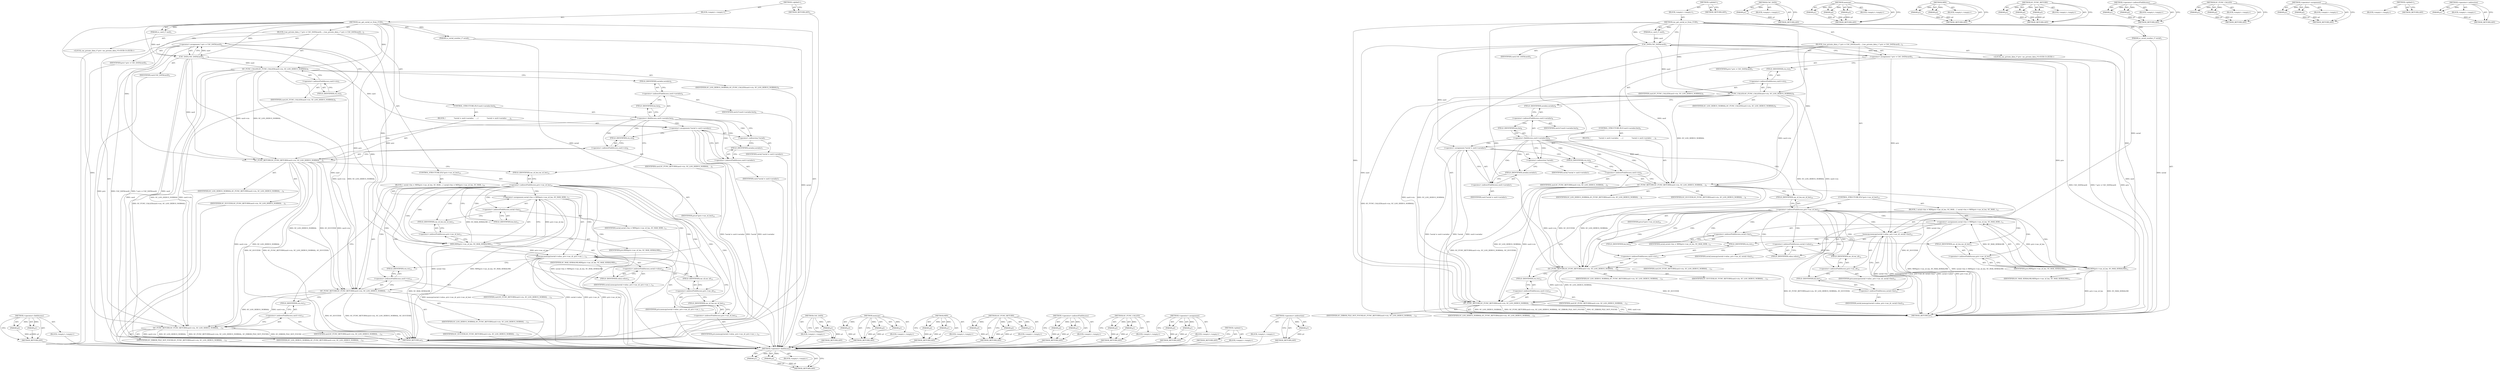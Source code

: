digraph "&lt;operator&gt;.indirection" {
vulnerable_119 [label=<(METHOD,&lt;operator&gt;.fieldAccess)>];
vulnerable_120 [label=<(PARAM,p1)>];
vulnerable_121 [label=<(PARAM,p2)>];
vulnerable_122 [label=<(BLOCK,&lt;empty&gt;,&lt;empty&gt;)>];
vulnerable_123 [label=<(METHOD_RETURN,ANY)>];
vulnerable_6 [label=<(METHOD,&lt;global&gt;)<SUB>1</SUB>>];
vulnerable_7 [label=<(BLOCK,&lt;empty&gt;,&lt;empty&gt;)<SUB>1</SUB>>];
vulnerable_8 [label=<(METHOD,cac_get_serial_nr_from_CUID)<SUB>1</SUB>>];
vulnerable_9 [label=<(PARAM,sc_card_t* card)<SUB>1</SUB>>];
vulnerable_10 [label=<(PARAM,sc_serial_number_t* serial)<SUB>1</SUB>>];
vulnerable_11 [label=<(BLOCK,{
	cac_private_data_t * priv = CAC_DATA(card);
...,{
	cac_private_data_t * priv = CAC_DATA(card);
...)<SUB>2</SUB>>];
vulnerable_12 [label="<(LOCAL,cac_private_data_t* priv: cac_private_data_t*)<SUB>3</SUB>>"];
vulnerable_13 [label=<(&lt;operator&gt;.assignment,* priv = CAC_DATA(card))<SUB>3</SUB>>];
vulnerable_14 [label=<(IDENTIFIER,priv,* priv = CAC_DATA(card))<SUB>3</SUB>>];
vulnerable_15 [label=<(CAC_DATA,CAC_DATA(card))<SUB>3</SUB>>];
vulnerable_16 [label=<(IDENTIFIER,card,CAC_DATA(card))<SUB>3</SUB>>];
vulnerable_17 [label=<(SC_FUNC_CALLED,SC_FUNC_CALLED(card-&gt;ctx, SC_LOG_DEBUG_NORMAL))<SUB>5</SUB>>];
vulnerable_18 [label=<(&lt;operator&gt;.indirectFieldAccess,card-&gt;ctx)<SUB>5</SUB>>];
vulnerable_19 [label=<(IDENTIFIER,card,SC_FUNC_CALLED(card-&gt;ctx, SC_LOG_DEBUG_NORMAL))<SUB>5</SUB>>];
vulnerable_20 [label=<(FIELD_IDENTIFIER,ctx,ctx)<SUB>5</SUB>>];
vulnerable_21 [label=<(IDENTIFIER,SC_LOG_DEBUG_NORMAL,SC_FUNC_CALLED(card-&gt;ctx, SC_LOG_DEBUG_NORMAL))<SUB>5</SUB>>];
vulnerable_22 [label=<(CONTROL_STRUCTURE,IF,if (card-&gt;serialnr.len))<SUB>6</SUB>>];
vulnerable_23 [label=<(&lt;operator&gt;.fieldAccess,card-&gt;serialnr.len)<SUB>6</SUB>>];
vulnerable_24 [label=<(&lt;operator&gt;.indirectFieldAccess,card-&gt;serialnr)<SUB>6</SUB>>];
vulnerable_25 [label=<(IDENTIFIER,card,if (card-&gt;serialnr.len))<SUB>6</SUB>>];
vulnerable_26 [label=<(FIELD_IDENTIFIER,serialnr,serialnr)<SUB>6</SUB>>];
vulnerable_27 [label=<(FIELD_IDENTIFIER,len,len)<SUB>6</SUB>>];
vulnerable_28 [label=<(BLOCK,{
                *serial = card-&gt;serialnr;
   ...,{
                *serial = card-&gt;serialnr;
   ...)<SUB>6</SUB>>];
vulnerable_29 [label=<(&lt;operator&gt;.assignment,*serial = card-&gt;serialnr)<SUB>7</SUB>>];
vulnerable_30 [label=<(&lt;operator&gt;.indirection,*serial)<SUB>7</SUB>>];
vulnerable_31 [label=<(IDENTIFIER,serial,*serial = card-&gt;serialnr)<SUB>7</SUB>>];
vulnerable_32 [label=<(&lt;operator&gt;.indirectFieldAccess,card-&gt;serialnr)<SUB>7</SUB>>];
vulnerable_33 [label=<(IDENTIFIER,card,*serial = card-&gt;serialnr)<SUB>7</SUB>>];
vulnerable_34 [label=<(FIELD_IDENTIFIER,serialnr,serialnr)<SUB>7</SUB>>];
vulnerable_35 [label=<(SC_FUNC_RETURN,SC_FUNC_RETURN(card-&gt;ctx, SC_LOG_DEBUG_NORMAL, ...)<SUB>8</SUB>>];
vulnerable_36 [label=<(&lt;operator&gt;.indirectFieldAccess,card-&gt;ctx)<SUB>8</SUB>>];
vulnerable_37 [label=<(IDENTIFIER,card,SC_FUNC_RETURN(card-&gt;ctx, SC_LOG_DEBUG_NORMAL, ...)<SUB>8</SUB>>];
vulnerable_38 [label=<(FIELD_IDENTIFIER,ctx,ctx)<SUB>8</SUB>>];
vulnerable_39 [label=<(IDENTIFIER,SC_LOG_DEBUG_NORMAL,SC_FUNC_RETURN(card-&gt;ctx, SC_LOG_DEBUG_NORMAL, ...)<SUB>8</SUB>>];
vulnerable_40 [label=<(IDENTIFIER,SC_SUCCESS,SC_FUNC_RETURN(card-&gt;ctx, SC_LOG_DEBUG_NORMAL, ...)<SUB>8</SUB>>];
vulnerable_41 [label=<(CONTROL_STRUCTURE,IF,if (priv-&gt;cac_id_len))<SUB>10</SUB>>];
vulnerable_42 [label=<(&lt;operator&gt;.indirectFieldAccess,priv-&gt;cac_id_len)<SUB>10</SUB>>];
vulnerable_43 [label=<(IDENTIFIER,priv,if (priv-&gt;cac_id_len))<SUB>10</SUB>>];
vulnerable_44 [label=<(FIELD_IDENTIFIER,cac_id_len,cac_id_len)<SUB>10</SUB>>];
vulnerable_45 [label=<(BLOCK,{
 		serial-&gt;len = MIN(priv-&gt;cac_id_len, SC_MAX...,{
 		serial-&gt;len = MIN(priv-&gt;cac_id_len, SC_MAX...)<SUB>10</SUB>>];
vulnerable_46 [label=<(&lt;operator&gt;.assignment,serial-&gt;len = MIN(priv-&gt;cac_id_len, SC_MAX_SERI...)<SUB>11</SUB>>];
vulnerable_47 [label=<(&lt;operator&gt;.indirectFieldAccess,serial-&gt;len)<SUB>11</SUB>>];
vulnerable_48 [label=<(IDENTIFIER,serial,serial-&gt;len = MIN(priv-&gt;cac_id_len, SC_MAX_SERI...)<SUB>11</SUB>>];
vulnerable_49 [label=<(FIELD_IDENTIFIER,len,len)<SUB>11</SUB>>];
vulnerable_50 [label=<(MIN,MIN(priv-&gt;cac_id_len, SC_MAX_SERIALNR))<SUB>11</SUB>>];
vulnerable_51 [label=<(&lt;operator&gt;.indirectFieldAccess,priv-&gt;cac_id_len)<SUB>11</SUB>>];
vulnerable_52 [label=<(IDENTIFIER,priv,MIN(priv-&gt;cac_id_len, SC_MAX_SERIALNR))<SUB>11</SUB>>];
vulnerable_53 [label=<(FIELD_IDENTIFIER,cac_id_len,cac_id_len)<SUB>11</SUB>>];
vulnerable_54 [label=<(IDENTIFIER,SC_MAX_SERIALNR,MIN(priv-&gt;cac_id_len, SC_MAX_SERIALNR))<SUB>11</SUB>>];
vulnerable_55 [label=<(memcpy,memcpy(serial-&gt;value, priv-&gt;cac_id, priv-&gt;cac_i...)<SUB>12</SUB>>];
vulnerable_56 [label=<(&lt;operator&gt;.indirectFieldAccess,serial-&gt;value)<SUB>12</SUB>>];
vulnerable_57 [label=<(IDENTIFIER,serial,memcpy(serial-&gt;value, priv-&gt;cac_id, priv-&gt;cac_i...)<SUB>12</SUB>>];
vulnerable_58 [label=<(FIELD_IDENTIFIER,value,value)<SUB>12</SUB>>];
vulnerable_59 [label=<(&lt;operator&gt;.indirectFieldAccess,priv-&gt;cac_id)<SUB>12</SUB>>];
vulnerable_60 [label=<(IDENTIFIER,priv,memcpy(serial-&gt;value, priv-&gt;cac_id, priv-&gt;cac_i...)<SUB>12</SUB>>];
vulnerable_61 [label=<(FIELD_IDENTIFIER,cac_id,cac_id)<SUB>12</SUB>>];
vulnerable_62 [label=<(&lt;operator&gt;.indirectFieldAccess,priv-&gt;cac_id_len)<SUB>12</SUB>>];
vulnerable_63 [label=<(IDENTIFIER,priv,memcpy(serial-&gt;value, priv-&gt;cac_id, priv-&gt;cac_i...)<SUB>12</SUB>>];
vulnerable_64 [label=<(FIELD_IDENTIFIER,cac_id_len,cac_id_len)<SUB>12</SUB>>];
vulnerable_65 [label=<(SC_FUNC_RETURN,SC_FUNC_RETURN(card-&gt;ctx, SC_LOG_DEBUG_NORMAL, ...)<SUB>13</SUB>>];
vulnerable_66 [label=<(&lt;operator&gt;.indirectFieldAccess,card-&gt;ctx)<SUB>13</SUB>>];
vulnerable_67 [label=<(IDENTIFIER,card,SC_FUNC_RETURN(card-&gt;ctx, SC_LOG_DEBUG_NORMAL, ...)<SUB>13</SUB>>];
vulnerable_68 [label=<(FIELD_IDENTIFIER,ctx,ctx)<SUB>13</SUB>>];
vulnerable_69 [label=<(IDENTIFIER,SC_LOG_DEBUG_NORMAL,SC_FUNC_RETURN(card-&gt;ctx, SC_LOG_DEBUG_NORMAL, ...)<SUB>13</SUB>>];
vulnerable_70 [label=<(IDENTIFIER,SC_SUCCESS,SC_FUNC_RETURN(card-&gt;ctx, SC_LOG_DEBUG_NORMAL, ...)<SUB>13</SUB>>];
vulnerable_71 [label=<(SC_FUNC_RETURN,SC_FUNC_RETURN(card-&gt;ctx, SC_LOG_DEBUG_NORMAL, ...)<SUB>15</SUB>>];
vulnerable_72 [label=<(&lt;operator&gt;.indirectFieldAccess,card-&gt;ctx)<SUB>15</SUB>>];
vulnerable_73 [label=<(IDENTIFIER,card,SC_FUNC_RETURN(card-&gt;ctx, SC_LOG_DEBUG_NORMAL, ...)<SUB>15</SUB>>];
vulnerable_74 [label=<(FIELD_IDENTIFIER,ctx,ctx)<SUB>15</SUB>>];
vulnerable_75 [label=<(IDENTIFIER,SC_LOG_DEBUG_NORMAL,SC_FUNC_RETURN(card-&gt;ctx, SC_LOG_DEBUG_NORMAL, ...)<SUB>15</SUB>>];
vulnerable_76 [label=<(IDENTIFIER,SC_ERROR_FILE_NOT_FOUND,SC_FUNC_RETURN(card-&gt;ctx, SC_LOG_DEBUG_NORMAL, ...)<SUB>15</SUB>>];
vulnerable_77 [label=<(METHOD_RETURN,int)<SUB>1</SUB>>];
vulnerable_79 [label=<(METHOD_RETURN,ANY)<SUB>1</SUB>>];
vulnerable_105 [label=<(METHOD,CAC_DATA)>];
vulnerable_106 [label=<(PARAM,p1)>];
vulnerable_107 [label=<(BLOCK,&lt;empty&gt;,&lt;empty&gt;)>];
vulnerable_108 [label=<(METHOD_RETURN,ANY)>];
vulnerable_139 [label=<(METHOD,memcpy)>];
vulnerable_140 [label=<(PARAM,p1)>];
vulnerable_141 [label=<(PARAM,p2)>];
vulnerable_142 [label=<(PARAM,p3)>];
vulnerable_143 [label=<(BLOCK,&lt;empty&gt;,&lt;empty&gt;)>];
vulnerable_144 [label=<(METHOD_RETURN,ANY)>];
vulnerable_134 [label=<(METHOD,MIN)>];
vulnerable_135 [label=<(PARAM,p1)>];
vulnerable_136 [label=<(PARAM,p2)>];
vulnerable_137 [label=<(BLOCK,&lt;empty&gt;,&lt;empty&gt;)>];
vulnerable_138 [label=<(METHOD_RETURN,ANY)>];
vulnerable_128 [label=<(METHOD,SC_FUNC_RETURN)>];
vulnerable_129 [label=<(PARAM,p1)>];
vulnerable_130 [label=<(PARAM,p2)>];
vulnerable_131 [label=<(PARAM,p3)>];
vulnerable_132 [label=<(BLOCK,&lt;empty&gt;,&lt;empty&gt;)>];
vulnerable_133 [label=<(METHOD_RETURN,ANY)>];
vulnerable_114 [label=<(METHOD,&lt;operator&gt;.indirectFieldAccess)>];
vulnerable_115 [label=<(PARAM,p1)>];
vulnerable_116 [label=<(PARAM,p2)>];
vulnerable_117 [label=<(BLOCK,&lt;empty&gt;,&lt;empty&gt;)>];
vulnerable_118 [label=<(METHOD_RETURN,ANY)>];
vulnerable_109 [label=<(METHOD,SC_FUNC_CALLED)>];
vulnerable_110 [label=<(PARAM,p1)>];
vulnerable_111 [label=<(PARAM,p2)>];
vulnerable_112 [label=<(BLOCK,&lt;empty&gt;,&lt;empty&gt;)>];
vulnerable_113 [label=<(METHOD_RETURN,ANY)>];
vulnerable_100 [label=<(METHOD,&lt;operator&gt;.assignment)>];
vulnerable_101 [label=<(PARAM,p1)>];
vulnerable_102 [label=<(PARAM,p2)>];
vulnerable_103 [label=<(BLOCK,&lt;empty&gt;,&lt;empty&gt;)>];
vulnerable_104 [label=<(METHOD_RETURN,ANY)>];
vulnerable_94 [label=<(METHOD,&lt;global&gt;)<SUB>1</SUB>>];
vulnerable_95 [label=<(BLOCK,&lt;empty&gt;,&lt;empty&gt;)>];
vulnerable_96 [label=<(METHOD_RETURN,ANY)>];
vulnerable_124 [label=<(METHOD,&lt;operator&gt;.indirection)>];
vulnerable_125 [label=<(PARAM,p1)>];
vulnerable_126 [label=<(BLOCK,&lt;empty&gt;,&lt;empty&gt;)>];
vulnerable_127 [label=<(METHOD_RETURN,ANY)>];
fixed_119 [label=<(METHOD,&lt;operator&gt;.fieldAccess)>];
fixed_120 [label=<(PARAM,p1)>];
fixed_121 [label=<(PARAM,p2)>];
fixed_122 [label=<(BLOCK,&lt;empty&gt;,&lt;empty&gt;)>];
fixed_123 [label=<(METHOD_RETURN,ANY)>];
fixed_6 [label=<(METHOD,&lt;global&gt;)<SUB>1</SUB>>];
fixed_7 [label=<(BLOCK,&lt;empty&gt;,&lt;empty&gt;)<SUB>1</SUB>>];
fixed_8 [label=<(METHOD,cac_get_serial_nr_from_CUID)<SUB>1</SUB>>];
fixed_9 [label=<(PARAM,sc_card_t* card)<SUB>1</SUB>>];
fixed_10 [label=<(PARAM,sc_serial_number_t* serial)<SUB>1</SUB>>];
fixed_11 [label=<(BLOCK,{
	cac_private_data_t * priv = CAC_DATA(card);
...,{
	cac_private_data_t * priv = CAC_DATA(card);
...)<SUB>2</SUB>>];
fixed_12 [label="<(LOCAL,cac_private_data_t* priv: cac_private_data_t*)<SUB>3</SUB>>"];
fixed_13 [label=<(&lt;operator&gt;.assignment,* priv = CAC_DATA(card))<SUB>3</SUB>>];
fixed_14 [label=<(IDENTIFIER,priv,* priv = CAC_DATA(card))<SUB>3</SUB>>];
fixed_15 [label=<(CAC_DATA,CAC_DATA(card))<SUB>3</SUB>>];
fixed_16 [label=<(IDENTIFIER,card,CAC_DATA(card))<SUB>3</SUB>>];
fixed_17 [label=<(SC_FUNC_CALLED,SC_FUNC_CALLED(card-&gt;ctx, SC_LOG_DEBUG_NORMAL))<SUB>5</SUB>>];
fixed_18 [label=<(&lt;operator&gt;.indirectFieldAccess,card-&gt;ctx)<SUB>5</SUB>>];
fixed_19 [label=<(IDENTIFIER,card,SC_FUNC_CALLED(card-&gt;ctx, SC_LOG_DEBUG_NORMAL))<SUB>5</SUB>>];
fixed_20 [label=<(FIELD_IDENTIFIER,ctx,ctx)<SUB>5</SUB>>];
fixed_21 [label=<(IDENTIFIER,SC_LOG_DEBUG_NORMAL,SC_FUNC_CALLED(card-&gt;ctx, SC_LOG_DEBUG_NORMAL))<SUB>5</SUB>>];
fixed_22 [label=<(CONTROL_STRUCTURE,IF,if (card-&gt;serialnr.len))<SUB>6</SUB>>];
fixed_23 [label=<(&lt;operator&gt;.fieldAccess,card-&gt;serialnr.len)<SUB>6</SUB>>];
fixed_24 [label=<(&lt;operator&gt;.indirectFieldAccess,card-&gt;serialnr)<SUB>6</SUB>>];
fixed_25 [label=<(IDENTIFIER,card,if (card-&gt;serialnr.len))<SUB>6</SUB>>];
fixed_26 [label=<(FIELD_IDENTIFIER,serialnr,serialnr)<SUB>6</SUB>>];
fixed_27 [label=<(FIELD_IDENTIFIER,len,len)<SUB>6</SUB>>];
fixed_28 [label=<(BLOCK,{
                *serial = card-&gt;serialnr;
   ...,{
                *serial = card-&gt;serialnr;
   ...)<SUB>6</SUB>>];
fixed_29 [label=<(&lt;operator&gt;.assignment,*serial = card-&gt;serialnr)<SUB>7</SUB>>];
fixed_30 [label=<(&lt;operator&gt;.indirection,*serial)<SUB>7</SUB>>];
fixed_31 [label=<(IDENTIFIER,serial,*serial = card-&gt;serialnr)<SUB>7</SUB>>];
fixed_32 [label=<(&lt;operator&gt;.indirectFieldAccess,card-&gt;serialnr)<SUB>7</SUB>>];
fixed_33 [label=<(IDENTIFIER,card,*serial = card-&gt;serialnr)<SUB>7</SUB>>];
fixed_34 [label=<(FIELD_IDENTIFIER,serialnr,serialnr)<SUB>7</SUB>>];
fixed_35 [label=<(SC_FUNC_RETURN,SC_FUNC_RETURN(card-&gt;ctx, SC_LOG_DEBUG_NORMAL, ...)<SUB>8</SUB>>];
fixed_36 [label=<(&lt;operator&gt;.indirectFieldAccess,card-&gt;ctx)<SUB>8</SUB>>];
fixed_37 [label=<(IDENTIFIER,card,SC_FUNC_RETURN(card-&gt;ctx, SC_LOG_DEBUG_NORMAL, ...)<SUB>8</SUB>>];
fixed_38 [label=<(FIELD_IDENTIFIER,ctx,ctx)<SUB>8</SUB>>];
fixed_39 [label=<(IDENTIFIER,SC_LOG_DEBUG_NORMAL,SC_FUNC_RETURN(card-&gt;ctx, SC_LOG_DEBUG_NORMAL, ...)<SUB>8</SUB>>];
fixed_40 [label=<(IDENTIFIER,SC_SUCCESS,SC_FUNC_RETURN(card-&gt;ctx, SC_LOG_DEBUG_NORMAL, ...)<SUB>8</SUB>>];
fixed_41 [label=<(CONTROL_STRUCTURE,IF,if (priv-&gt;cac_id_len))<SUB>10</SUB>>];
fixed_42 [label=<(&lt;operator&gt;.indirectFieldAccess,priv-&gt;cac_id_len)<SUB>10</SUB>>];
fixed_43 [label=<(IDENTIFIER,priv,if (priv-&gt;cac_id_len))<SUB>10</SUB>>];
fixed_44 [label=<(FIELD_IDENTIFIER,cac_id_len,cac_id_len)<SUB>10</SUB>>];
fixed_45 [label=<(BLOCK,{
 		serial-&gt;len = MIN(priv-&gt;cac_id_len, SC_MAX...,{
 		serial-&gt;len = MIN(priv-&gt;cac_id_len, SC_MAX...)<SUB>10</SUB>>];
fixed_46 [label=<(&lt;operator&gt;.assignment,serial-&gt;len = MIN(priv-&gt;cac_id_len, SC_MAX_SERI...)<SUB>11</SUB>>];
fixed_47 [label=<(&lt;operator&gt;.indirectFieldAccess,serial-&gt;len)<SUB>11</SUB>>];
fixed_48 [label=<(IDENTIFIER,serial,serial-&gt;len = MIN(priv-&gt;cac_id_len, SC_MAX_SERI...)<SUB>11</SUB>>];
fixed_49 [label=<(FIELD_IDENTIFIER,len,len)<SUB>11</SUB>>];
fixed_50 [label=<(MIN,MIN(priv-&gt;cac_id_len, SC_MAX_SERIALNR))<SUB>11</SUB>>];
fixed_51 [label=<(&lt;operator&gt;.indirectFieldAccess,priv-&gt;cac_id_len)<SUB>11</SUB>>];
fixed_52 [label=<(IDENTIFIER,priv,MIN(priv-&gt;cac_id_len, SC_MAX_SERIALNR))<SUB>11</SUB>>];
fixed_53 [label=<(FIELD_IDENTIFIER,cac_id_len,cac_id_len)<SUB>11</SUB>>];
fixed_54 [label=<(IDENTIFIER,SC_MAX_SERIALNR,MIN(priv-&gt;cac_id_len, SC_MAX_SERIALNR))<SUB>11</SUB>>];
fixed_55 [label=<(memcpy,memcpy(serial-&gt;value, priv-&gt;cac_id, serial-&gt;len))<SUB>12</SUB>>];
fixed_56 [label=<(&lt;operator&gt;.indirectFieldAccess,serial-&gt;value)<SUB>12</SUB>>];
fixed_57 [label=<(IDENTIFIER,serial,memcpy(serial-&gt;value, priv-&gt;cac_id, serial-&gt;len))<SUB>12</SUB>>];
fixed_58 [label=<(FIELD_IDENTIFIER,value,value)<SUB>12</SUB>>];
fixed_59 [label=<(&lt;operator&gt;.indirectFieldAccess,priv-&gt;cac_id)<SUB>12</SUB>>];
fixed_60 [label=<(IDENTIFIER,priv,memcpy(serial-&gt;value, priv-&gt;cac_id, serial-&gt;len))<SUB>12</SUB>>];
fixed_61 [label=<(FIELD_IDENTIFIER,cac_id,cac_id)<SUB>12</SUB>>];
fixed_62 [label=<(&lt;operator&gt;.indirectFieldAccess,serial-&gt;len)<SUB>12</SUB>>];
fixed_63 [label=<(IDENTIFIER,serial,memcpy(serial-&gt;value, priv-&gt;cac_id, serial-&gt;len))<SUB>12</SUB>>];
fixed_64 [label=<(FIELD_IDENTIFIER,len,len)<SUB>12</SUB>>];
fixed_65 [label=<(SC_FUNC_RETURN,SC_FUNC_RETURN(card-&gt;ctx, SC_LOG_DEBUG_NORMAL, ...)<SUB>13</SUB>>];
fixed_66 [label=<(&lt;operator&gt;.indirectFieldAccess,card-&gt;ctx)<SUB>13</SUB>>];
fixed_67 [label=<(IDENTIFIER,card,SC_FUNC_RETURN(card-&gt;ctx, SC_LOG_DEBUG_NORMAL, ...)<SUB>13</SUB>>];
fixed_68 [label=<(FIELD_IDENTIFIER,ctx,ctx)<SUB>13</SUB>>];
fixed_69 [label=<(IDENTIFIER,SC_LOG_DEBUG_NORMAL,SC_FUNC_RETURN(card-&gt;ctx, SC_LOG_DEBUG_NORMAL, ...)<SUB>13</SUB>>];
fixed_70 [label=<(IDENTIFIER,SC_SUCCESS,SC_FUNC_RETURN(card-&gt;ctx, SC_LOG_DEBUG_NORMAL, ...)<SUB>13</SUB>>];
fixed_71 [label=<(SC_FUNC_RETURN,SC_FUNC_RETURN(card-&gt;ctx, SC_LOG_DEBUG_NORMAL, ...)<SUB>15</SUB>>];
fixed_72 [label=<(&lt;operator&gt;.indirectFieldAccess,card-&gt;ctx)<SUB>15</SUB>>];
fixed_73 [label=<(IDENTIFIER,card,SC_FUNC_RETURN(card-&gt;ctx, SC_LOG_DEBUG_NORMAL, ...)<SUB>15</SUB>>];
fixed_74 [label=<(FIELD_IDENTIFIER,ctx,ctx)<SUB>15</SUB>>];
fixed_75 [label=<(IDENTIFIER,SC_LOG_DEBUG_NORMAL,SC_FUNC_RETURN(card-&gt;ctx, SC_LOG_DEBUG_NORMAL, ...)<SUB>15</SUB>>];
fixed_76 [label=<(IDENTIFIER,SC_ERROR_FILE_NOT_FOUND,SC_FUNC_RETURN(card-&gt;ctx, SC_LOG_DEBUG_NORMAL, ...)<SUB>15</SUB>>];
fixed_77 [label=<(METHOD_RETURN,int)<SUB>1</SUB>>];
fixed_79 [label=<(METHOD_RETURN,ANY)<SUB>1</SUB>>];
fixed_105 [label=<(METHOD,CAC_DATA)>];
fixed_106 [label=<(PARAM,p1)>];
fixed_107 [label=<(BLOCK,&lt;empty&gt;,&lt;empty&gt;)>];
fixed_108 [label=<(METHOD_RETURN,ANY)>];
fixed_139 [label=<(METHOD,memcpy)>];
fixed_140 [label=<(PARAM,p1)>];
fixed_141 [label=<(PARAM,p2)>];
fixed_142 [label=<(PARAM,p3)>];
fixed_143 [label=<(BLOCK,&lt;empty&gt;,&lt;empty&gt;)>];
fixed_144 [label=<(METHOD_RETURN,ANY)>];
fixed_134 [label=<(METHOD,MIN)>];
fixed_135 [label=<(PARAM,p1)>];
fixed_136 [label=<(PARAM,p2)>];
fixed_137 [label=<(BLOCK,&lt;empty&gt;,&lt;empty&gt;)>];
fixed_138 [label=<(METHOD_RETURN,ANY)>];
fixed_128 [label=<(METHOD,SC_FUNC_RETURN)>];
fixed_129 [label=<(PARAM,p1)>];
fixed_130 [label=<(PARAM,p2)>];
fixed_131 [label=<(PARAM,p3)>];
fixed_132 [label=<(BLOCK,&lt;empty&gt;,&lt;empty&gt;)>];
fixed_133 [label=<(METHOD_RETURN,ANY)>];
fixed_114 [label=<(METHOD,&lt;operator&gt;.indirectFieldAccess)>];
fixed_115 [label=<(PARAM,p1)>];
fixed_116 [label=<(PARAM,p2)>];
fixed_117 [label=<(BLOCK,&lt;empty&gt;,&lt;empty&gt;)>];
fixed_118 [label=<(METHOD_RETURN,ANY)>];
fixed_109 [label=<(METHOD,SC_FUNC_CALLED)>];
fixed_110 [label=<(PARAM,p1)>];
fixed_111 [label=<(PARAM,p2)>];
fixed_112 [label=<(BLOCK,&lt;empty&gt;,&lt;empty&gt;)>];
fixed_113 [label=<(METHOD_RETURN,ANY)>];
fixed_100 [label=<(METHOD,&lt;operator&gt;.assignment)>];
fixed_101 [label=<(PARAM,p1)>];
fixed_102 [label=<(PARAM,p2)>];
fixed_103 [label=<(BLOCK,&lt;empty&gt;,&lt;empty&gt;)>];
fixed_104 [label=<(METHOD_RETURN,ANY)>];
fixed_94 [label=<(METHOD,&lt;global&gt;)<SUB>1</SUB>>];
fixed_95 [label=<(BLOCK,&lt;empty&gt;,&lt;empty&gt;)>];
fixed_96 [label=<(METHOD_RETURN,ANY)>];
fixed_124 [label=<(METHOD,&lt;operator&gt;.indirection)>];
fixed_125 [label=<(PARAM,p1)>];
fixed_126 [label=<(BLOCK,&lt;empty&gt;,&lt;empty&gt;)>];
fixed_127 [label=<(METHOD_RETURN,ANY)>];
vulnerable_119 -> vulnerable_120  [key=0, label="AST: "];
vulnerable_119 -> vulnerable_120  [key=1, label="DDG: "];
vulnerable_119 -> vulnerable_122  [key=0, label="AST: "];
vulnerable_119 -> vulnerable_121  [key=0, label="AST: "];
vulnerable_119 -> vulnerable_121  [key=1, label="DDG: "];
vulnerable_119 -> vulnerable_123  [key=0, label="AST: "];
vulnerable_119 -> vulnerable_123  [key=1, label="CFG: "];
vulnerable_120 -> vulnerable_123  [key=0, label="DDG: p1"];
vulnerable_121 -> vulnerable_123  [key=0, label="DDG: p2"];
vulnerable_122 -> fixed_119  [key=0];
vulnerable_123 -> fixed_119  [key=0];
vulnerable_6 -> vulnerable_7  [key=0, label="AST: "];
vulnerable_6 -> vulnerable_79  [key=0, label="AST: "];
vulnerable_6 -> vulnerable_79  [key=1, label="CFG: "];
vulnerable_7 -> vulnerable_8  [key=0, label="AST: "];
vulnerable_8 -> vulnerable_9  [key=0, label="AST: "];
vulnerable_8 -> vulnerable_9  [key=1, label="DDG: "];
vulnerable_8 -> vulnerable_10  [key=0, label="AST: "];
vulnerable_8 -> vulnerable_10  [key=1, label="DDG: "];
vulnerable_8 -> vulnerable_11  [key=0, label="AST: "];
vulnerable_8 -> vulnerable_77  [key=0, label="AST: "];
vulnerable_8 -> vulnerable_15  [key=0, label="CFG: "];
vulnerable_8 -> vulnerable_15  [key=1, label="DDG: "];
vulnerable_8 -> vulnerable_17  [key=0, label="DDG: "];
vulnerable_8 -> vulnerable_71  [key=0, label="DDG: "];
vulnerable_8 -> vulnerable_35  [key=0, label="DDG: "];
vulnerable_8 -> vulnerable_65  [key=0, label="DDG: "];
vulnerable_8 -> vulnerable_50  [key=0, label="DDG: "];
vulnerable_9 -> vulnerable_15  [key=0, label="DDG: card"];
vulnerable_10 -> vulnerable_77  [key=0, label="DDG: serial"];
vulnerable_10 -> vulnerable_55  [key=0, label="DDG: serial"];
vulnerable_11 -> vulnerable_12  [key=0, label="AST: "];
vulnerable_11 -> vulnerable_13  [key=0, label="AST: "];
vulnerable_11 -> vulnerable_17  [key=0, label="AST: "];
vulnerable_11 -> vulnerable_22  [key=0, label="AST: "];
vulnerable_11 -> vulnerable_41  [key=0, label="AST: "];
vulnerable_11 -> vulnerable_71  [key=0, label="AST: "];
vulnerable_12 -> fixed_119  [key=0];
vulnerable_13 -> vulnerable_14  [key=0, label="AST: "];
vulnerable_13 -> vulnerable_15  [key=0, label="AST: "];
vulnerable_13 -> vulnerable_20  [key=0, label="CFG: "];
vulnerable_13 -> vulnerable_77  [key=0, label="DDG: priv"];
vulnerable_13 -> vulnerable_77  [key=1, label="DDG: CAC_DATA(card)"];
vulnerable_13 -> vulnerable_77  [key=2, label="DDG: * priv = CAC_DATA(card)"];
vulnerable_13 -> vulnerable_55  [key=0, label="DDG: priv"];
vulnerable_13 -> vulnerable_50  [key=0, label="DDG: priv"];
vulnerable_14 -> fixed_119  [key=0];
vulnerable_15 -> vulnerable_16  [key=0, label="AST: "];
vulnerable_15 -> vulnerable_13  [key=0, label="CFG: "];
vulnerable_15 -> vulnerable_13  [key=1, label="DDG: card"];
vulnerable_15 -> vulnerable_77  [key=0, label="DDG: card"];
vulnerable_15 -> vulnerable_17  [key=0, label="DDG: card"];
vulnerable_15 -> vulnerable_71  [key=0, label="DDG: card"];
vulnerable_15 -> vulnerable_29  [key=0, label="DDG: card"];
vulnerable_15 -> vulnerable_35  [key=0, label="DDG: card"];
vulnerable_15 -> vulnerable_65  [key=0, label="DDG: card"];
vulnerable_16 -> fixed_119  [key=0];
vulnerable_17 -> vulnerable_18  [key=0, label="AST: "];
vulnerable_17 -> vulnerable_21  [key=0, label="AST: "];
vulnerable_17 -> vulnerable_26  [key=0, label="CFG: "];
vulnerable_17 -> vulnerable_77  [key=0, label="DDG: SC_FUNC_CALLED(card-&gt;ctx, SC_LOG_DEBUG_NORMAL)"];
vulnerable_17 -> vulnerable_71  [key=0, label="DDG: card-&gt;ctx"];
vulnerable_17 -> vulnerable_71  [key=1, label="DDG: SC_LOG_DEBUG_NORMAL"];
vulnerable_17 -> vulnerable_35  [key=0, label="DDG: card-&gt;ctx"];
vulnerable_17 -> vulnerable_35  [key=1, label="DDG: SC_LOG_DEBUG_NORMAL"];
vulnerable_17 -> vulnerable_65  [key=0, label="DDG: card-&gt;ctx"];
vulnerable_17 -> vulnerable_65  [key=1, label="DDG: SC_LOG_DEBUG_NORMAL"];
vulnerable_18 -> vulnerable_19  [key=0, label="AST: "];
vulnerable_18 -> vulnerable_20  [key=0, label="AST: "];
vulnerable_18 -> vulnerable_17  [key=0, label="CFG: "];
vulnerable_19 -> fixed_119  [key=0];
vulnerable_20 -> vulnerable_18  [key=0, label="CFG: "];
vulnerable_21 -> fixed_119  [key=0];
vulnerable_22 -> vulnerable_23  [key=0, label="AST: "];
vulnerable_22 -> vulnerable_28  [key=0, label="AST: "];
vulnerable_23 -> vulnerable_24  [key=0, label="AST: "];
vulnerable_23 -> vulnerable_27  [key=0, label="AST: "];
vulnerable_23 -> vulnerable_30  [key=0, label="CFG: "];
vulnerable_23 -> vulnerable_30  [key=1, label="CDG: "];
vulnerable_23 -> vulnerable_44  [key=0, label="CFG: "];
vulnerable_23 -> vulnerable_34  [key=0, label="CDG: "];
vulnerable_23 -> vulnerable_32  [key=0, label="CDG: "];
vulnerable_23 -> vulnerable_36  [key=0, label="CDG: "];
vulnerable_23 -> vulnerable_38  [key=0, label="CDG: "];
vulnerable_23 -> vulnerable_29  [key=0, label="CDG: "];
vulnerable_23 -> vulnerable_35  [key=0, label="CDG: "];
vulnerable_24 -> vulnerable_25  [key=0, label="AST: "];
vulnerable_24 -> vulnerable_26  [key=0, label="AST: "];
vulnerable_24 -> vulnerable_27  [key=0, label="CFG: "];
vulnerable_25 -> fixed_119  [key=0];
vulnerable_26 -> vulnerable_24  [key=0, label="CFG: "];
vulnerable_27 -> vulnerable_23  [key=0, label="CFG: "];
vulnerable_28 -> vulnerable_29  [key=0, label="AST: "];
vulnerable_28 -> vulnerable_35  [key=0, label="AST: "];
vulnerable_29 -> vulnerable_30  [key=0, label="AST: "];
vulnerable_29 -> vulnerable_32  [key=0, label="AST: "];
vulnerable_29 -> vulnerable_38  [key=0, label="CFG: "];
vulnerable_29 -> vulnerable_77  [key=0, label="DDG: *serial"];
vulnerable_29 -> vulnerable_77  [key=1, label="DDG: card-&gt;serialnr"];
vulnerable_29 -> vulnerable_77  [key=2, label="DDG: *serial = card-&gt;serialnr"];
vulnerable_30 -> vulnerable_31  [key=0, label="AST: "];
vulnerable_30 -> vulnerable_34  [key=0, label="CFG: "];
vulnerable_31 -> fixed_119  [key=0];
vulnerable_32 -> vulnerable_33  [key=0, label="AST: "];
vulnerable_32 -> vulnerable_34  [key=0, label="AST: "];
vulnerable_32 -> vulnerable_29  [key=0, label="CFG: "];
vulnerable_33 -> fixed_119  [key=0];
vulnerable_34 -> vulnerable_32  [key=0, label="CFG: "];
vulnerable_35 -> vulnerable_36  [key=0, label="AST: "];
vulnerable_35 -> vulnerable_39  [key=0, label="AST: "];
vulnerable_35 -> vulnerable_40  [key=0, label="AST: "];
vulnerable_35 -> vulnerable_44  [key=0, label="CFG: "];
vulnerable_35 -> vulnerable_77  [key=0, label="DDG: SC_SUCCESS"];
vulnerable_35 -> vulnerable_77  [key=1, label="DDG: SC_FUNC_RETURN(card-&gt;ctx, SC_LOG_DEBUG_NORMAL, SC_SUCCESS)"];
vulnerable_35 -> vulnerable_71  [key=0, label="DDG: card-&gt;ctx"];
vulnerable_35 -> vulnerable_71  [key=1, label="DDG: SC_LOG_DEBUG_NORMAL"];
vulnerable_35 -> vulnerable_65  [key=0, label="DDG: card-&gt;ctx"];
vulnerable_35 -> vulnerable_65  [key=1, label="DDG: SC_LOG_DEBUG_NORMAL"];
vulnerable_35 -> vulnerable_65  [key=2, label="DDG: SC_SUCCESS"];
vulnerable_36 -> vulnerable_37  [key=0, label="AST: "];
vulnerable_36 -> vulnerable_38  [key=0, label="AST: "];
vulnerable_36 -> vulnerable_35  [key=0, label="CFG: "];
vulnerable_37 -> fixed_119  [key=0];
vulnerable_38 -> vulnerable_36  [key=0, label="CFG: "];
vulnerable_39 -> fixed_119  [key=0];
vulnerable_40 -> fixed_119  [key=0];
vulnerable_41 -> vulnerable_42  [key=0, label="AST: "];
vulnerable_41 -> vulnerable_45  [key=0, label="AST: "];
vulnerable_42 -> vulnerable_43  [key=0, label="AST: "];
vulnerable_42 -> vulnerable_44  [key=0, label="AST: "];
vulnerable_42 -> vulnerable_49  [key=0, label="CFG: "];
vulnerable_42 -> vulnerable_49  [key=1, label="CDG: "];
vulnerable_42 -> vulnerable_74  [key=0, label="CFG: "];
vulnerable_42 -> vulnerable_47  [key=0, label="CDG: "];
vulnerable_42 -> vulnerable_58  [key=0, label="CDG: "];
vulnerable_42 -> vulnerable_68  [key=0, label="CDG: "];
vulnerable_42 -> vulnerable_61  [key=0, label="CDG: "];
vulnerable_42 -> vulnerable_64  [key=0, label="CDG: "];
vulnerable_42 -> vulnerable_51  [key=0, label="CDG: "];
vulnerable_42 -> vulnerable_66  [key=0, label="CDG: "];
vulnerable_42 -> vulnerable_46  [key=0, label="CDG: "];
vulnerable_42 -> vulnerable_53  [key=0, label="CDG: "];
vulnerable_42 -> vulnerable_56  [key=0, label="CDG: "];
vulnerable_42 -> vulnerable_65  [key=0, label="CDG: "];
vulnerable_42 -> vulnerable_50  [key=0, label="CDG: "];
vulnerable_42 -> vulnerable_59  [key=0, label="CDG: "];
vulnerable_42 -> vulnerable_55  [key=0, label="CDG: "];
vulnerable_42 -> vulnerable_62  [key=0, label="CDG: "];
vulnerable_43 -> fixed_119  [key=0];
vulnerable_44 -> vulnerable_42  [key=0, label="CFG: "];
vulnerable_45 -> vulnerable_46  [key=0, label="AST: "];
vulnerable_45 -> vulnerable_55  [key=0, label="AST: "];
vulnerable_45 -> vulnerable_65  [key=0, label="AST: "];
vulnerable_46 -> vulnerable_47  [key=0, label="AST: "];
vulnerable_46 -> vulnerable_50  [key=0, label="AST: "];
vulnerable_46 -> vulnerable_58  [key=0, label="CFG: "];
vulnerable_46 -> vulnerable_77  [key=0, label="DDG: serial-&gt;len"];
vulnerable_46 -> vulnerable_77  [key=1, label="DDG: MIN(priv-&gt;cac_id_len, SC_MAX_SERIALNR)"];
vulnerable_46 -> vulnerable_77  [key=2, label="DDG: serial-&gt;len = MIN(priv-&gt;cac_id_len, SC_MAX_SERIALNR)"];
vulnerable_47 -> vulnerable_48  [key=0, label="AST: "];
vulnerable_47 -> vulnerable_49  [key=0, label="AST: "];
vulnerable_47 -> vulnerable_53  [key=0, label="CFG: "];
vulnerable_48 -> fixed_119  [key=0];
vulnerable_49 -> vulnerable_47  [key=0, label="CFG: "];
vulnerable_50 -> vulnerable_51  [key=0, label="AST: "];
vulnerable_50 -> vulnerable_54  [key=0, label="AST: "];
vulnerable_50 -> vulnerable_46  [key=0, label="CFG: "];
vulnerable_50 -> vulnerable_46  [key=1, label="DDG: priv-&gt;cac_id_len"];
vulnerable_50 -> vulnerable_46  [key=2, label="DDG: SC_MAX_SERIALNR"];
vulnerable_50 -> vulnerable_77  [key=0, label="DDG: SC_MAX_SERIALNR"];
vulnerable_50 -> vulnerable_55  [key=0, label="DDG: priv-&gt;cac_id_len"];
vulnerable_51 -> vulnerable_52  [key=0, label="AST: "];
vulnerable_51 -> vulnerable_53  [key=0, label="AST: "];
vulnerable_51 -> vulnerable_50  [key=0, label="CFG: "];
vulnerable_52 -> fixed_119  [key=0];
vulnerable_53 -> vulnerable_51  [key=0, label="CFG: "];
vulnerable_54 -> fixed_119  [key=0];
vulnerable_55 -> vulnerable_56  [key=0, label="AST: "];
vulnerable_55 -> vulnerable_59  [key=0, label="AST: "];
vulnerable_55 -> vulnerable_62  [key=0, label="AST: "];
vulnerable_55 -> vulnerable_68  [key=0, label="CFG: "];
vulnerable_55 -> vulnerable_77  [key=0, label="DDG: serial-&gt;value"];
vulnerable_55 -> vulnerable_77  [key=1, label="DDG: priv-&gt;cac_id"];
vulnerable_55 -> vulnerable_77  [key=2, label="DDG: priv-&gt;cac_id_len"];
vulnerable_55 -> vulnerable_77  [key=3, label="DDG: memcpy(serial-&gt;value, priv-&gt;cac_id, priv-&gt;cac_id_len)"];
vulnerable_56 -> vulnerable_57  [key=0, label="AST: "];
vulnerable_56 -> vulnerable_58  [key=0, label="AST: "];
vulnerable_56 -> vulnerable_61  [key=0, label="CFG: "];
vulnerable_57 -> fixed_119  [key=0];
vulnerable_58 -> vulnerable_56  [key=0, label="CFG: "];
vulnerable_59 -> vulnerable_60  [key=0, label="AST: "];
vulnerable_59 -> vulnerable_61  [key=0, label="AST: "];
vulnerable_59 -> vulnerable_64  [key=0, label="CFG: "];
vulnerable_60 -> fixed_119  [key=0];
vulnerable_61 -> vulnerable_59  [key=0, label="CFG: "];
vulnerable_62 -> vulnerable_63  [key=0, label="AST: "];
vulnerable_62 -> vulnerable_64  [key=0, label="AST: "];
vulnerable_62 -> vulnerable_55  [key=0, label="CFG: "];
vulnerable_63 -> fixed_119  [key=0];
vulnerable_64 -> vulnerable_62  [key=0, label="CFG: "];
vulnerable_65 -> vulnerable_66  [key=0, label="AST: "];
vulnerable_65 -> vulnerable_69  [key=0, label="AST: "];
vulnerable_65 -> vulnerable_70  [key=0, label="AST: "];
vulnerable_65 -> vulnerable_74  [key=0, label="CFG: "];
vulnerable_65 -> vulnerable_77  [key=0, label="DDG: SC_SUCCESS"];
vulnerable_65 -> vulnerable_77  [key=1, label="DDG: SC_FUNC_RETURN(card-&gt;ctx, SC_LOG_DEBUG_NORMAL, SC_SUCCESS)"];
vulnerable_65 -> vulnerable_71  [key=0, label="DDG: card-&gt;ctx"];
vulnerable_65 -> vulnerable_71  [key=1, label="DDG: SC_LOG_DEBUG_NORMAL"];
vulnerable_66 -> vulnerable_67  [key=0, label="AST: "];
vulnerable_66 -> vulnerable_68  [key=0, label="AST: "];
vulnerable_66 -> vulnerable_65  [key=0, label="CFG: "];
vulnerable_67 -> fixed_119  [key=0];
vulnerable_68 -> vulnerable_66  [key=0, label="CFG: "];
vulnerable_69 -> fixed_119  [key=0];
vulnerable_70 -> fixed_119  [key=0];
vulnerable_71 -> vulnerable_72  [key=0, label="AST: "];
vulnerable_71 -> vulnerable_75  [key=0, label="AST: "];
vulnerable_71 -> vulnerable_76  [key=0, label="AST: "];
vulnerable_71 -> vulnerable_77  [key=0, label="CFG: "];
vulnerable_71 -> vulnerable_77  [key=1, label="DDG: card-&gt;ctx"];
vulnerable_71 -> vulnerable_77  [key=2, label="DDG: SC_LOG_DEBUG_NORMAL"];
vulnerable_71 -> vulnerable_77  [key=3, label="DDG: SC_FUNC_RETURN(card-&gt;ctx, SC_LOG_DEBUG_NORMAL, SC_ERROR_FILE_NOT_FOUND)"];
vulnerable_71 -> vulnerable_77  [key=4, label="DDG: SC_ERROR_FILE_NOT_FOUND"];
vulnerable_72 -> vulnerable_73  [key=0, label="AST: "];
vulnerable_72 -> vulnerable_74  [key=0, label="AST: "];
vulnerable_72 -> vulnerable_71  [key=0, label="CFG: "];
vulnerable_73 -> fixed_119  [key=0];
vulnerable_74 -> vulnerable_72  [key=0, label="CFG: "];
vulnerable_75 -> fixed_119  [key=0];
vulnerable_76 -> fixed_119  [key=0];
vulnerable_77 -> fixed_119  [key=0];
vulnerable_79 -> fixed_119  [key=0];
vulnerable_105 -> vulnerable_106  [key=0, label="AST: "];
vulnerable_105 -> vulnerable_106  [key=1, label="DDG: "];
vulnerable_105 -> vulnerable_107  [key=0, label="AST: "];
vulnerable_105 -> vulnerable_108  [key=0, label="AST: "];
vulnerable_105 -> vulnerable_108  [key=1, label="CFG: "];
vulnerable_106 -> vulnerable_108  [key=0, label="DDG: p1"];
vulnerable_107 -> fixed_119  [key=0];
vulnerable_108 -> fixed_119  [key=0];
vulnerable_139 -> vulnerable_140  [key=0, label="AST: "];
vulnerable_139 -> vulnerable_140  [key=1, label="DDG: "];
vulnerable_139 -> vulnerable_143  [key=0, label="AST: "];
vulnerable_139 -> vulnerable_141  [key=0, label="AST: "];
vulnerable_139 -> vulnerable_141  [key=1, label="DDG: "];
vulnerable_139 -> vulnerable_144  [key=0, label="AST: "];
vulnerable_139 -> vulnerable_144  [key=1, label="CFG: "];
vulnerable_139 -> vulnerable_142  [key=0, label="AST: "];
vulnerable_139 -> vulnerable_142  [key=1, label="DDG: "];
vulnerable_140 -> vulnerable_144  [key=0, label="DDG: p1"];
vulnerable_141 -> vulnerable_144  [key=0, label="DDG: p2"];
vulnerable_142 -> vulnerable_144  [key=0, label="DDG: p3"];
vulnerable_143 -> fixed_119  [key=0];
vulnerable_144 -> fixed_119  [key=0];
vulnerable_134 -> vulnerable_135  [key=0, label="AST: "];
vulnerable_134 -> vulnerable_135  [key=1, label="DDG: "];
vulnerable_134 -> vulnerable_137  [key=0, label="AST: "];
vulnerable_134 -> vulnerable_136  [key=0, label="AST: "];
vulnerable_134 -> vulnerable_136  [key=1, label="DDG: "];
vulnerable_134 -> vulnerable_138  [key=0, label="AST: "];
vulnerable_134 -> vulnerable_138  [key=1, label="CFG: "];
vulnerable_135 -> vulnerable_138  [key=0, label="DDG: p1"];
vulnerable_136 -> vulnerable_138  [key=0, label="DDG: p2"];
vulnerable_137 -> fixed_119  [key=0];
vulnerable_138 -> fixed_119  [key=0];
vulnerable_128 -> vulnerable_129  [key=0, label="AST: "];
vulnerable_128 -> vulnerable_129  [key=1, label="DDG: "];
vulnerable_128 -> vulnerable_132  [key=0, label="AST: "];
vulnerable_128 -> vulnerable_130  [key=0, label="AST: "];
vulnerable_128 -> vulnerable_130  [key=1, label="DDG: "];
vulnerable_128 -> vulnerable_133  [key=0, label="AST: "];
vulnerable_128 -> vulnerable_133  [key=1, label="CFG: "];
vulnerable_128 -> vulnerable_131  [key=0, label="AST: "];
vulnerable_128 -> vulnerable_131  [key=1, label="DDG: "];
vulnerable_129 -> vulnerable_133  [key=0, label="DDG: p1"];
vulnerable_130 -> vulnerable_133  [key=0, label="DDG: p2"];
vulnerable_131 -> vulnerable_133  [key=0, label="DDG: p3"];
vulnerable_132 -> fixed_119  [key=0];
vulnerable_133 -> fixed_119  [key=0];
vulnerable_114 -> vulnerable_115  [key=0, label="AST: "];
vulnerable_114 -> vulnerable_115  [key=1, label="DDG: "];
vulnerable_114 -> vulnerable_117  [key=0, label="AST: "];
vulnerable_114 -> vulnerable_116  [key=0, label="AST: "];
vulnerable_114 -> vulnerable_116  [key=1, label="DDG: "];
vulnerable_114 -> vulnerable_118  [key=0, label="AST: "];
vulnerable_114 -> vulnerable_118  [key=1, label="CFG: "];
vulnerable_115 -> vulnerable_118  [key=0, label="DDG: p1"];
vulnerable_116 -> vulnerable_118  [key=0, label="DDG: p2"];
vulnerable_117 -> fixed_119  [key=0];
vulnerable_118 -> fixed_119  [key=0];
vulnerable_109 -> vulnerable_110  [key=0, label="AST: "];
vulnerable_109 -> vulnerable_110  [key=1, label="DDG: "];
vulnerable_109 -> vulnerable_112  [key=0, label="AST: "];
vulnerable_109 -> vulnerable_111  [key=0, label="AST: "];
vulnerable_109 -> vulnerable_111  [key=1, label="DDG: "];
vulnerable_109 -> vulnerable_113  [key=0, label="AST: "];
vulnerable_109 -> vulnerable_113  [key=1, label="CFG: "];
vulnerable_110 -> vulnerable_113  [key=0, label="DDG: p1"];
vulnerable_111 -> vulnerable_113  [key=0, label="DDG: p2"];
vulnerable_112 -> fixed_119  [key=0];
vulnerable_113 -> fixed_119  [key=0];
vulnerable_100 -> vulnerable_101  [key=0, label="AST: "];
vulnerable_100 -> vulnerable_101  [key=1, label="DDG: "];
vulnerable_100 -> vulnerable_103  [key=0, label="AST: "];
vulnerable_100 -> vulnerable_102  [key=0, label="AST: "];
vulnerable_100 -> vulnerable_102  [key=1, label="DDG: "];
vulnerable_100 -> vulnerable_104  [key=0, label="AST: "];
vulnerable_100 -> vulnerable_104  [key=1, label="CFG: "];
vulnerable_101 -> vulnerable_104  [key=0, label="DDG: p1"];
vulnerable_102 -> vulnerable_104  [key=0, label="DDG: p2"];
vulnerable_103 -> fixed_119  [key=0];
vulnerable_104 -> fixed_119  [key=0];
vulnerable_94 -> vulnerable_95  [key=0, label="AST: "];
vulnerable_94 -> vulnerable_96  [key=0, label="AST: "];
vulnerable_94 -> vulnerable_96  [key=1, label="CFG: "];
vulnerable_95 -> fixed_119  [key=0];
vulnerable_96 -> fixed_119  [key=0];
vulnerable_124 -> vulnerable_125  [key=0, label="AST: "];
vulnerable_124 -> vulnerable_125  [key=1, label="DDG: "];
vulnerable_124 -> vulnerable_126  [key=0, label="AST: "];
vulnerable_124 -> vulnerable_127  [key=0, label="AST: "];
vulnerable_124 -> vulnerable_127  [key=1, label="CFG: "];
vulnerable_125 -> vulnerable_127  [key=0, label="DDG: p1"];
vulnerable_126 -> fixed_119  [key=0];
vulnerable_127 -> fixed_119  [key=0];
fixed_119 -> fixed_120  [key=0, label="AST: "];
fixed_119 -> fixed_120  [key=1, label="DDG: "];
fixed_119 -> fixed_122  [key=0, label="AST: "];
fixed_119 -> fixed_121  [key=0, label="AST: "];
fixed_119 -> fixed_121  [key=1, label="DDG: "];
fixed_119 -> fixed_123  [key=0, label="AST: "];
fixed_119 -> fixed_123  [key=1, label="CFG: "];
fixed_120 -> fixed_123  [key=0, label="DDG: p1"];
fixed_121 -> fixed_123  [key=0, label="DDG: p2"];
fixed_6 -> fixed_7  [key=0, label="AST: "];
fixed_6 -> fixed_79  [key=0, label="AST: "];
fixed_6 -> fixed_79  [key=1, label="CFG: "];
fixed_7 -> fixed_8  [key=0, label="AST: "];
fixed_8 -> fixed_9  [key=0, label="AST: "];
fixed_8 -> fixed_9  [key=1, label="DDG: "];
fixed_8 -> fixed_10  [key=0, label="AST: "];
fixed_8 -> fixed_10  [key=1, label="DDG: "];
fixed_8 -> fixed_11  [key=0, label="AST: "];
fixed_8 -> fixed_77  [key=0, label="AST: "];
fixed_8 -> fixed_15  [key=0, label="CFG: "];
fixed_8 -> fixed_15  [key=1, label="DDG: "];
fixed_8 -> fixed_17  [key=0, label="DDG: "];
fixed_8 -> fixed_71  [key=0, label="DDG: "];
fixed_8 -> fixed_35  [key=0, label="DDG: "];
fixed_8 -> fixed_65  [key=0, label="DDG: "];
fixed_8 -> fixed_50  [key=0, label="DDG: "];
fixed_9 -> fixed_15  [key=0, label="DDG: card"];
fixed_10 -> fixed_77  [key=0, label="DDG: serial"];
fixed_10 -> fixed_55  [key=0, label="DDG: serial"];
fixed_11 -> fixed_12  [key=0, label="AST: "];
fixed_11 -> fixed_13  [key=0, label="AST: "];
fixed_11 -> fixed_17  [key=0, label="AST: "];
fixed_11 -> fixed_22  [key=0, label="AST: "];
fixed_11 -> fixed_41  [key=0, label="AST: "];
fixed_11 -> fixed_71  [key=0, label="AST: "];
fixed_13 -> fixed_14  [key=0, label="AST: "];
fixed_13 -> fixed_15  [key=0, label="AST: "];
fixed_13 -> fixed_20  [key=0, label="CFG: "];
fixed_13 -> fixed_77  [key=0, label="DDG: priv"];
fixed_13 -> fixed_77  [key=1, label="DDG: CAC_DATA(card)"];
fixed_13 -> fixed_77  [key=2, label="DDG: * priv = CAC_DATA(card)"];
fixed_13 -> fixed_55  [key=0, label="DDG: priv"];
fixed_13 -> fixed_50  [key=0, label="DDG: priv"];
fixed_15 -> fixed_16  [key=0, label="AST: "];
fixed_15 -> fixed_13  [key=0, label="CFG: "];
fixed_15 -> fixed_13  [key=1, label="DDG: card"];
fixed_15 -> fixed_77  [key=0, label="DDG: card"];
fixed_15 -> fixed_17  [key=0, label="DDG: card"];
fixed_15 -> fixed_71  [key=0, label="DDG: card"];
fixed_15 -> fixed_29  [key=0, label="DDG: card"];
fixed_15 -> fixed_35  [key=0, label="DDG: card"];
fixed_15 -> fixed_65  [key=0, label="DDG: card"];
fixed_17 -> fixed_18  [key=0, label="AST: "];
fixed_17 -> fixed_21  [key=0, label="AST: "];
fixed_17 -> fixed_26  [key=0, label="CFG: "];
fixed_17 -> fixed_77  [key=0, label="DDG: SC_FUNC_CALLED(card-&gt;ctx, SC_LOG_DEBUG_NORMAL)"];
fixed_17 -> fixed_71  [key=0, label="DDG: card-&gt;ctx"];
fixed_17 -> fixed_71  [key=1, label="DDG: SC_LOG_DEBUG_NORMAL"];
fixed_17 -> fixed_35  [key=0, label="DDG: card-&gt;ctx"];
fixed_17 -> fixed_35  [key=1, label="DDG: SC_LOG_DEBUG_NORMAL"];
fixed_17 -> fixed_65  [key=0, label="DDG: card-&gt;ctx"];
fixed_17 -> fixed_65  [key=1, label="DDG: SC_LOG_DEBUG_NORMAL"];
fixed_18 -> fixed_19  [key=0, label="AST: "];
fixed_18 -> fixed_20  [key=0, label="AST: "];
fixed_18 -> fixed_17  [key=0, label="CFG: "];
fixed_20 -> fixed_18  [key=0, label="CFG: "];
fixed_22 -> fixed_23  [key=0, label="AST: "];
fixed_22 -> fixed_28  [key=0, label="AST: "];
fixed_23 -> fixed_24  [key=0, label="AST: "];
fixed_23 -> fixed_27  [key=0, label="AST: "];
fixed_23 -> fixed_30  [key=0, label="CFG: "];
fixed_23 -> fixed_30  [key=1, label="CDG: "];
fixed_23 -> fixed_44  [key=0, label="CFG: "];
fixed_23 -> fixed_34  [key=0, label="CDG: "];
fixed_23 -> fixed_32  [key=0, label="CDG: "];
fixed_23 -> fixed_36  [key=0, label="CDG: "];
fixed_23 -> fixed_38  [key=0, label="CDG: "];
fixed_23 -> fixed_29  [key=0, label="CDG: "];
fixed_23 -> fixed_35  [key=0, label="CDG: "];
fixed_24 -> fixed_25  [key=0, label="AST: "];
fixed_24 -> fixed_26  [key=0, label="AST: "];
fixed_24 -> fixed_27  [key=0, label="CFG: "];
fixed_26 -> fixed_24  [key=0, label="CFG: "];
fixed_27 -> fixed_23  [key=0, label="CFG: "];
fixed_28 -> fixed_29  [key=0, label="AST: "];
fixed_28 -> fixed_35  [key=0, label="AST: "];
fixed_29 -> fixed_30  [key=0, label="AST: "];
fixed_29 -> fixed_32  [key=0, label="AST: "];
fixed_29 -> fixed_38  [key=0, label="CFG: "];
fixed_29 -> fixed_77  [key=0, label="DDG: *serial"];
fixed_29 -> fixed_77  [key=1, label="DDG: card-&gt;serialnr"];
fixed_29 -> fixed_77  [key=2, label="DDG: *serial = card-&gt;serialnr"];
fixed_30 -> fixed_31  [key=0, label="AST: "];
fixed_30 -> fixed_34  [key=0, label="CFG: "];
fixed_32 -> fixed_33  [key=0, label="AST: "];
fixed_32 -> fixed_34  [key=0, label="AST: "];
fixed_32 -> fixed_29  [key=0, label="CFG: "];
fixed_34 -> fixed_32  [key=0, label="CFG: "];
fixed_35 -> fixed_36  [key=0, label="AST: "];
fixed_35 -> fixed_39  [key=0, label="AST: "];
fixed_35 -> fixed_40  [key=0, label="AST: "];
fixed_35 -> fixed_44  [key=0, label="CFG: "];
fixed_35 -> fixed_77  [key=0, label="DDG: SC_SUCCESS"];
fixed_35 -> fixed_77  [key=1, label="DDG: SC_FUNC_RETURN(card-&gt;ctx, SC_LOG_DEBUG_NORMAL, SC_SUCCESS)"];
fixed_35 -> fixed_71  [key=0, label="DDG: card-&gt;ctx"];
fixed_35 -> fixed_71  [key=1, label="DDG: SC_LOG_DEBUG_NORMAL"];
fixed_35 -> fixed_65  [key=0, label="DDG: card-&gt;ctx"];
fixed_35 -> fixed_65  [key=1, label="DDG: SC_LOG_DEBUG_NORMAL"];
fixed_35 -> fixed_65  [key=2, label="DDG: SC_SUCCESS"];
fixed_36 -> fixed_37  [key=0, label="AST: "];
fixed_36 -> fixed_38  [key=0, label="AST: "];
fixed_36 -> fixed_35  [key=0, label="CFG: "];
fixed_38 -> fixed_36  [key=0, label="CFG: "];
fixed_41 -> fixed_42  [key=0, label="AST: "];
fixed_41 -> fixed_45  [key=0, label="AST: "];
fixed_42 -> fixed_43  [key=0, label="AST: "];
fixed_42 -> fixed_44  [key=0, label="AST: "];
fixed_42 -> fixed_49  [key=0, label="CFG: "];
fixed_42 -> fixed_49  [key=1, label="CDG: "];
fixed_42 -> fixed_74  [key=0, label="CFG: "];
fixed_42 -> fixed_47  [key=0, label="CDG: "];
fixed_42 -> fixed_58  [key=0, label="CDG: "];
fixed_42 -> fixed_68  [key=0, label="CDG: "];
fixed_42 -> fixed_61  [key=0, label="CDG: "];
fixed_42 -> fixed_64  [key=0, label="CDG: "];
fixed_42 -> fixed_51  [key=0, label="CDG: "];
fixed_42 -> fixed_66  [key=0, label="CDG: "];
fixed_42 -> fixed_46  [key=0, label="CDG: "];
fixed_42 -> fixed_53  [key=0, label="CDG: "];
fixed_42 -> fixed_56  [key=0, label="CDG: "];
fixed_42 -> fixed_65  [key=0, label="CDG: "];
fixed_42 -> fixed_50  [key=0, label="CDG: "];
fixed_42 -> fixed_59  [key=0, label="CDG: "];
fixed_42 -> fixed_55  [key=0, label="CDG: "];
fixed_42 -> fixed_62  [key=0, label="CDG: "];
fixed_44 -> fixed_42  [key=0, label="CFG: "];
fixed_45 -> fixed_46  [key=0, label="AST: "];
fixed_45 -> fixed_55  [key=0, label="AST: "];
fixed_45 -> fixed_65  [key=0, label="AST: "];
fixed_46 -> fixed_47  [key=0, label="AST: "];
fixed_46 -> fixed_50  [key=0, label="AST: "];
fixed_46 -> fixed_58  [key=0, label="CFG: "];
fixed_46 -> fixed_77  [key=0, label="DDG: MIN(priv-&gt;cac_id_len, SC_MAX_SERIALNR)"];
fixed_46 -> fixed_77  [key=1, label="DDG: serial-&gt;len = MIN(priv-&gt;cac_id_len, SC_MAX_SERIALNR)"];
fixed_46 -> fixed_55  [key=0, label="DDG: serial-&gt;len"];
fixed_47 -> fixed_48  [key=0, label="AST: "];
fixed_47 -> fixed_49  [key=0, label="AST: "];
fixed_47 -> fixed_53  [key=0, label="CFG: "];
fixed_49 -> fixed_47  [key=0, label="CFG: "];
fixed_50 -> fixed_51  [key=0, label="AST: "];
fixed_50 -> fixed_54  [key=0, label="AST: "];
fixed_50 -> fixed_46  [key=0, label="CFG: "];
fixed_50 -> fixed_46  [key=1, label="DDG: priv-&gt;cac_id_len"];
fixed_50 -> fixed_46  [key=2, label="DDG: SC_MAX_SERIALNR"];
fixed_50 -> fixed_77  [key=0, label="DDG: priv-&gt;cac_id_len"];
fixed_50 -> fixed_77  [key=1, label="DDG: SC_MAX_SERIALNR"];
fixed_51 -> fixed_52  [key=0, label="AST: "];
fixed_51 -> fixed_53  [key=0, label="AST: "];
fixed_51 -> fixed_50  [key=0, label="CFG: "];
fixed_53 -> fixed_51  [key=0, label="CFG: "];
fixed_55 -> fixed_56  [key=0, label="AST: "];
fixed_55 -> fixed_59  [key=0, label="AST: "];
fixed_55 -> fixed_62  [key=0, label="AST: "];
fixed_55 -> fixed_68  [key=0, label="CFG: "];
fixed_55 -> fixed_77  [key=0, label="DDG: serial-&gt;value"];
fixed_55 -> fixed_77  [key=1, label="DDG: priv-&gt;cac_id"];
fixed_55 -> fixed_77  [key=2, label="DDG: serial-&gt;len"];
fixed_55 -> fixed_77  [key=3, label="DDG: memcpy(serial-&gt;value, priv-&gt;cac_id, serial-&gt;len)"];
fixed_56 -> fixed_57  [key=0, label="AST: "];
fixed_56 -> fixed_58  [key=0, label="AST: "];
fixed_56 -> fixed_61  [key=0, label="CFG: "];
fixed_58 -> fixed_56  [key=0, label="CFG: "];
fixed_59 -> fixed_60  [key=0, label="AST: "];
fixed_59 -> fixed_61  [key=0, label="AST: "];
fixed_59 -> fixed_64  [key=0, label="CFG: "];
fixed_61 -> fixed_59  [key=0, label="CFG: "];
fixed_62 -> fixed_63  [key=0, label="AST: "];
fixed_62 -> fixed_64  [key=0, label="AST: "];
fixed_62 -> fixed_55  [key=0, label="CFG: "];
fixed_64 -> fixed_62  [key=0, label="CFG: "];
fixed_65 -> fixed_66  [key=0, label="AST: "];
fixed_65 -> fixed_69  [key=0, label="AST: "];
fixed_65 -> fixed_70  [key=0, label="AST: "];
fixed_65 -> fixed_74  [key=0, label="CFG: "];
fixed_65 -> fixed_77  [key=0, label="DDG: SC_SUCCESS"];
fixed_65 -> fixed_77  [key=1, label="DDG: SC_FUNC_RETURN(card-&gt;ctx, SC_LOG_DEBUG_NORMAL, SC_SUCCESS)"];
fixed_65 -> fixed_71  [key=0, label="DDG: card-&gt;ctx"];
fixed_65 -> fixed_71  [key=1, label="DDG: SC_LOG_DEBUG_NORMAL"];
fixed_66 -> fixed_67  [key=0, label="AST: "];
fixed_66 -> fixed_68  [key=0, label="AST: "];
fixed_66 -> fixed_65  [key=0, label="CFG: "];
fixed_68 -> fixed_66  [key=0, label="CFG: "];
fixed_71 -> fixed_72  [key=0, label="AST: "];
fixed_71 -> fixed_75  [key=0, label="AST: "];
fixed_71 -> fixed_76  [key=0, label="AST: "];
fixed_71 -> fixed_77  [key=0, label="CFG: "];
fixed_71 -> fixed_77  [key=1, label="DDG: card-&gt;ctx"];
fixed_71 -> fixed_77  [key=2, label="DDG: SC_LOG_DEBUG_NORMAL"];
fixed_71 -> fixed_77  [key=3, label="DDG: SC_FUNC_RETURN(card-&gt;ctx, SC_LOG_DEBUG_NORMAL, SC_ERROR_FILE_NOT_FOUND)"];
fixed_71 -> fixed_77  [key=4, label="DDG: SC_ERROR_FILE_NOT_FOUND"];
fixed_72 -> fixed_73  [key=0, label="AST: "];
fixed_72 -> fixed_74  [key=0, label="AST: "];
fixed_72 -> fixed_71  [key=0, label="CFG: "];
fixed_74 -> fixed_72  [key=0, label="CFG: "];
fixed_105 -> fixed_106  [key=0, label="AST: "];
fixed_105 -> fixed_106  [key=1, label="DDG: "];
fixed_105 -> fixed_107  [key=0, label="AST: "];
fixed_105 -> fixed_108  [key=0, label="AST: "];
fixed_105 -> fixed_108  [key=1, label="CFG: "];
fixed_106 -> fixed_108  [key=0, label="DDG: p1"];
fixed_139 -> fixed_140  [key=0, label="AST: "];
fixed_139 -> fixed_140  [key=1, label="DDG: "];
fixed_139 -> fixed_143  [key=0, label="AST: "];
fixed_139 -> fixed_141  [key=0, label="AST: "];
fixed_139 -> fixed_141  [key=1, label="DDG: "];
fixed_139 -> fixed_144  [key=0, label="AST: "];
fixed_139 -> fixed_144  [key=1, label="CFG: "];
fixed_139 -> fixed_142  [key=0, label="AST: "];
fixed_139 -> fixed_142  [key=1, label="DDG: "];
fixed_140 -> fixed_144  [key=0, label="DDG: p1"];
fixed_141 -> fixed_144  [key=0, label="DDG: p2"];
fixed_142 -> fixed_144  [key=0, label="DDG: p3"];
fixed_134 -> fixed_135  [key=0, label="AST: "];
fixed_134 -> fixed_135  [key=1, label="DDG: "];
fixed_134 -> fixed_137  [key=0, label="AST: "];
fixed_134 -> fixed_136  [key=0, label="AST: "];
fixed_134 -> fixed_136  [key=1, label="DDG: "];
fixed_134 -> fixed_138  [key=0, label="AST: "];
fixed_134 -> fixed_138  [key=1, label="CFG: "];
fixed_135 -> fixed_138  [key=0, label="DDG: p1"];
fixed_136 -> fixed_138  [key=0, label="DDG: p2"];
fixed_128 -> fixed_129  [key=0, label="AST: "];
fixed_128 -> fixed_129  [key=1, label="DDG: "];
fixed_128 -> fixed_132  [key=0, label="AST: "];
fixed_128 -> fixed_130  [key=0, label="AST: "];
fixed_128 -> fixed_130  [key=1, label="DDG: "];
fixed_128 -> fixed_133  [key=0, label="AST: "];
fixed_128 -> fixed_133  [key=1, label="CFG: "];
fixed_128 -> fixed_131  [key=0, label="AST: "];
fixed_128 -> fixed_131  [key=1, label="DDG: "];
fixed_129 -> fixed_133  [key=0, label="DDG: p1"];
fixed_130 -> fixed_133  [key=0, label="DDG: p2"];
fixed_131 -> fixed_133  [key=0, label="DDG: p3"];
fixed_114 -> fixed_115  [key=0, label="AST: "];
fixed_114 -> fixed_115  [key=1, label="DDG: "];
fixed_114 -> fixed_117  [key=0, label="AST: "];
fixed_114 -> fixed_116  [key=0, label="AST: "];
fixed_114 -> fixed_116  [key=1, label="DDG: "];
fixed_114 -> fixed_118  [key=0, label="AST: "];
fixed_114 -> fixed_118  [key=1, label="CFG: "];
fixed_115 -> fixed_118  [key=0, label="DDG: p1"];
fixed_116 -> fixed_118  [key=0, label="DDG: p2"];
fixed_109 -> fixed_110  [key=0, label="AST: "];
fixed_109 -> fixed_110  [key=1, label="DDG: "];
fixed_109 -> fixed_112  [key=0, label="AST: "];
fixed_109 -> fixed_111  [key=0, label="AST: "];
fixed_109 -> fixed_111  [key=1, label="DDG: "];
fixed_109 -> fixed_113  [key=0, label="AST: "];
fixed_109 -> fixed_113  [key=1, label="CFG: "];
fixed_110 -> fixed_113  [key=0, label="DDG: p1"];
fixed_111 -> fixed_113  [key=0, label="DDG: p2"];
fixed_100 -> fixed_101  [key=0, label="AST: "];
fixed_100 -> fixed_101  [key=1, label="DDG: "];
fixed_100 -> fixed_103  [key=0, label="AST: "];
fixed_100 -> fixed_102  [key=0, label="AST: "];
fixed_100 -> fixed_102  [key=1, label="DDG: "];
fixed_100 -> fixed_104  [key=0, label="AST: "];
fixed_100 -> fixed_104  [key=1, label="CFG: "];
fixed_101 -> fixed_104  [key=0, label="DDG: p1"];
fixed_102 -> fixed_104  [key=0, label="DDG: p2"];
fixed_94 -> fixed_95  [key=0, label="AST: "];
fixed_94 -> fixed_96  [key=0, label="AST: "];
fixed_94 -> fixed_96  [key=1, label="CFG: "];
fixed_124 -> fixed_125  [key=0, label="AST: "];
fixed_124 -> fixed_125  [key=1, label="DDG: "];
fixed_124 -> fixed_126  [key=0, label="AST: "];
fixed_124 -> fixed_127  [key=0, label="AST: "];
fixed_124 -> fixed_127  [key=1, label="CFG: "];
fixed_125 -> fixed_127  [key=0, label="DDG: p1"];
}
